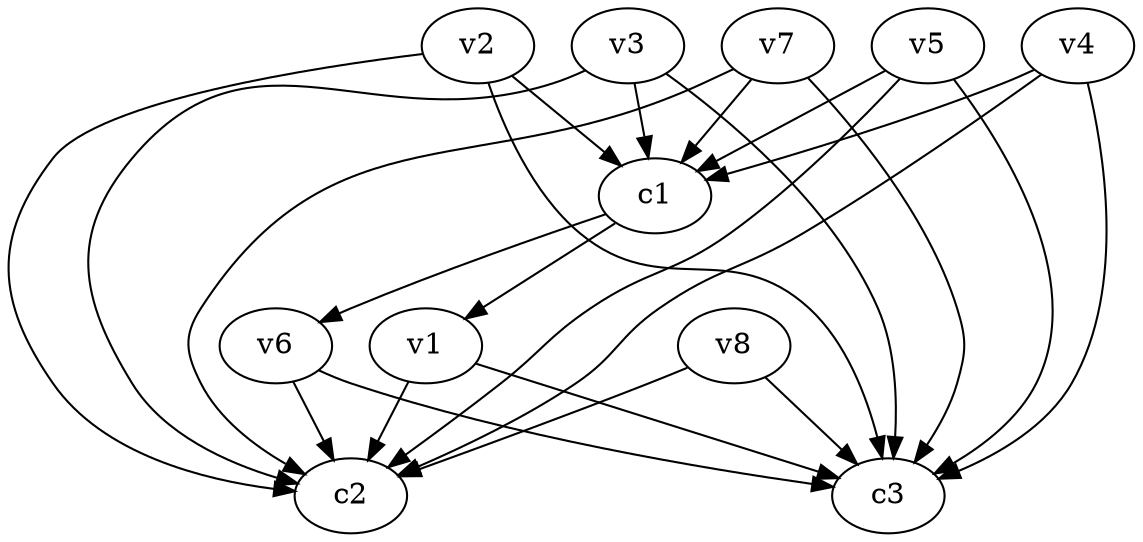 strict digraph  {
c1;
c2;
c3;
v1;
v2;
v3;
v4;
v5;
v6;
v7;
v8;
c1 -> v1  [weight=1];
c1 -> v6  [weight=1];
v1 -> c3  [weight=1];
v1 -> c2  [weight=1];
v2 -> c3  [weight=1];
v2 -> c2  [weight=1];
v2 -> c1  [weight=1];
v3 -> c3  [weight=1];
v3 -> c1  [weight=1];
v3 -> c2  [weight=1];
v4 -> c3  [weight=1];
v4 -> c1  [weight=1];
v4 -> c2  [weight=1];
v5 -> c3  [weight=1];
v5 -> c1  [weight=1];
v5 -> c2  [weight=1];
v6 -> c3  [weight=1];
v6 -> c2  [weight=1];
v7 -> c3  [weight=1];
v7 -> c1  [weight=1];
v7 -> c2  [weight=1];
v8 -> c3  [weight=1];
v8 -> c2  [weight=1];
}
